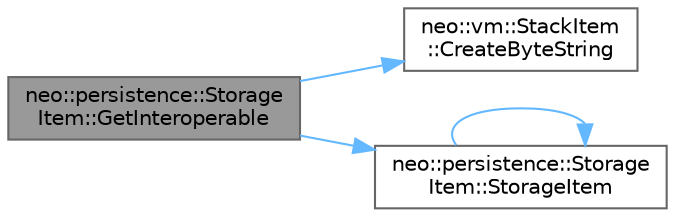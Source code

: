 digraph "neo::persistence::StorageItem::GetInteroperable"
{
 // LATEX_PDF_SIZE
  bgcolor="transparent";
  edge [fontname=Helvetica,fontsize=10,labelfontname=Helvetica,labelfontsize=10];
  node [fontname=Helvetica,fontsize=10,shape=box,height=0.2,width=0.4];
  rankdir="LR";
  Node1 [id="Node000001",label="neo::persistence::Storage\lItem::GetInteroperable",height=0.2,width=0.4,color="gray40", fillcolor="grey60", style="filled", fontcolor="black",tooltip="Gets an interoperable object from the storage item."];
  Node1 -> Node2 [id="edge1_Node000001_Node000002",color="steelblue1",style="solid",tooltip=" "];
  Node2 [id="Node000002",label="neo::vm::StackItem\l::CreateByteString",height=0.2,width=0.4,color="grey40", fillcolor="white", style="filled",URL="$classneo_1_1vm_1_1_stack_item.html#ad28e4e1c003592828468235ec9b9b7a2",tooltip="Creates a byte string stack item."];
  Node1 -> Node3 [id="edge2_Node000001_Node000003",color="steelblue1",style="solid",tooltip=" "];
  Node3 [id="Node000003",label="neo::persistence::Storage\lItem::StorageItem",height=0.2,width=0.4,color="grey40", fillcolor="white", style="filled",URL="$classneo_1_1persistence_1_1_storage_item.html#ae05e7778f4a20a950f4a10dc6cacd4f4",tooltip="Constructs an empty StorageItem."];
  Node3 -> Node3 [id="edge3_Node000003_Node000003",color="steelblue1",style="solid",tooltip=" "];
}
